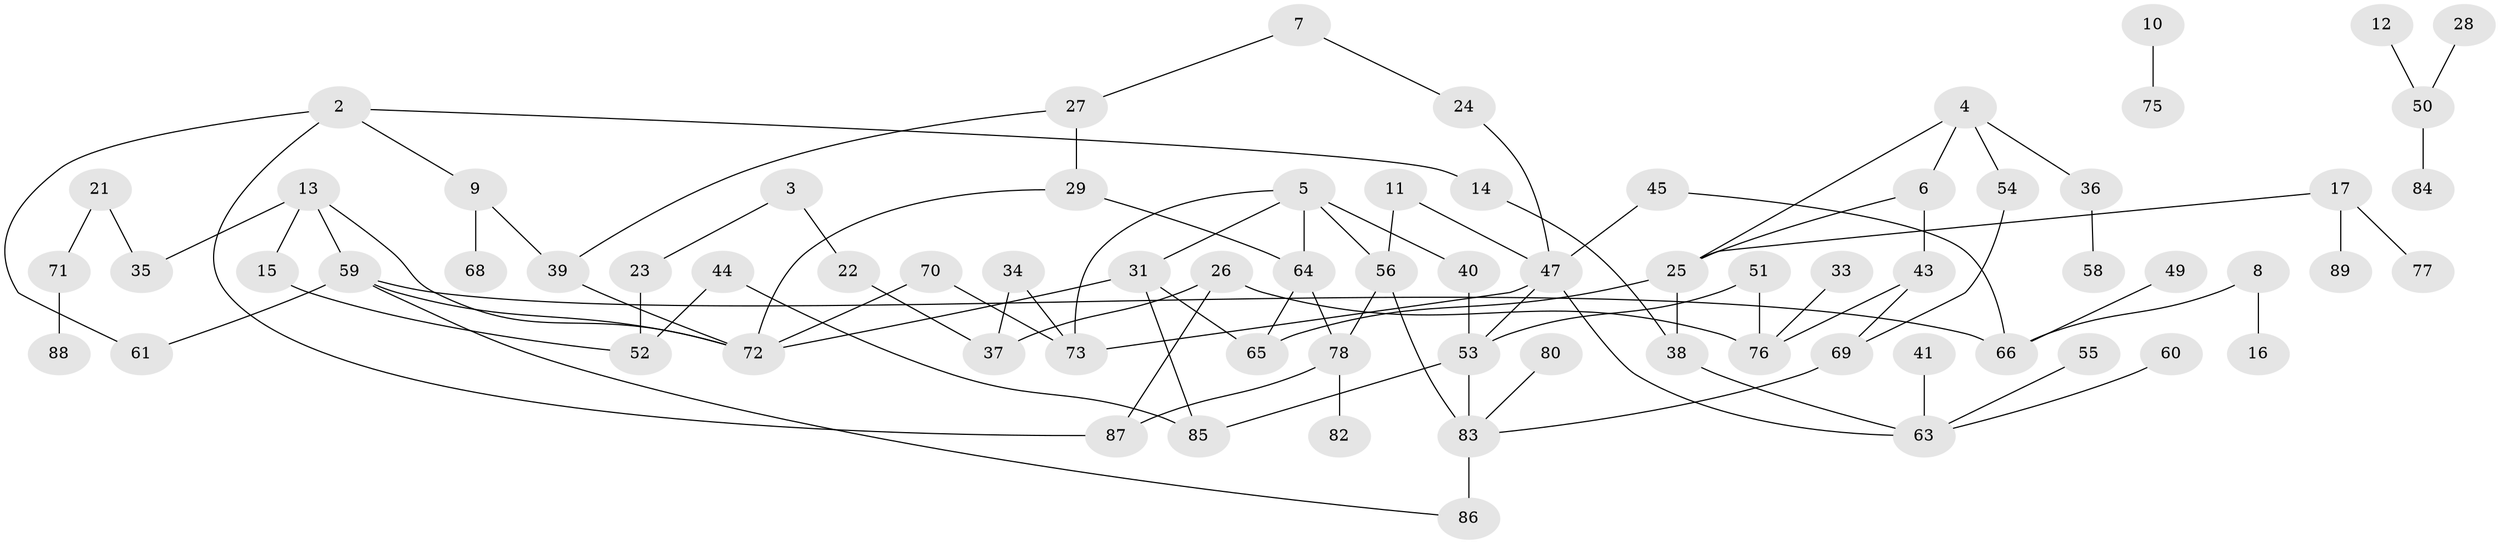 // original degree distribution, {0: 0.11904761904761904, 2: 0.24603174603174602, 5: 0.05555555555555555, 4: 0.07936507936507936, 1: 0.2777777777777778, 3: 0.19047619047619047, 6: 0.031746031746031744}
// Generated by graph-tools (version 1.1) at 2025/35/03/04/25 23:35:50]
// undirected, 74 vertices, 96 edges
graph export_dot {
  node [color=gray90,style=filled];
  2;
  3;
  4;
  5;
  6;
  7;
  8;
  9;
  10;
  11;
  12;
  13;
  14;
  15;
  16;
  17;
  21;
  22;
  23;
  24;
  25;
  26;
  27;
  28;
  29;
  31;
  33;
  34;
  35;
  36;
  37;
  38;
  39;
  40;
  41;
  43;
  44;
  45;
  47;
  49;
  50;
  51;
  52;
  53;
  54;
  55;
  56;
  58;
  59;
  60;
  61;
  63;
  64;
  65;
  66;
  68;
  69;
  70;
  71;
  72;
  73;
  75;
  76;
  77;
  78;
  80;
  82;
  83;
  84;
  85;
  86;
  87;
  88;
  89;
  2 -- 9 [weight=1.0];
  2 -- 14 [weight=1.0];
  2 -- 61 [weight=1.0];
  2 -- 87 [weight=1.0];
  3 -- 22 [weight=1.0];
  3 -- 23 [weight=1.0];
  4 -- 6 [weight=1.0];
  4 -- 25 [weight=1.0];
  4 -- 36 [weight=1.0];
  4 -- 54 [weight=1.0];
  5 -- 31 [weight=1.0];
  5 -- 40 [weight=1.0];
  5 -- 56 [weight=1.0];
  5 -- 64 [weight=1.0];
  5 -- 73 [weight=1.0];
  6 -- 25 [weight=1.0];
  6 -- 43 [weight=1.0];
  7 -- 24 [weight=1.0];
  7 -- 27 [weight=1.0];
  8 -- 16 [weight=1.0];
  8 -- 66 [weight=1.0];
  9 -- 39 [weight=1.0];
  9 -- 68 [weight=1.0];
  10 -- 75 [weight=1.0];
  11 -- 47 [weight=1.0];
  11 -- 56 [weight=1.0];
  12 -- 50 [weight=1.0];
  13 -- 15 [weight=1.0];
  13 -- 35 [weight=1.0];
  13 -- 59 [weight=1.0];
  13 -- 72 [weight=1.0];
  14 -- 38 [weight=1.0];
  15 -- 52 [weight=1.0];
  17 -- 25 [weight=1.0];
  17 -- 77 [weight=1.0];
  17 -- 89 [weight=1.0];
  21 -- 35 [weight=1.0];
  21 -- 71 [weight=1.0];
  22 -- 37 [weight=1.0];
  23 -- 52 [weight=1.0];
  24 -- 47 [weight=1.0];
  25 -- 38 [weight=1.0];
  25 -- 65 [weight=1.0];
  26 -- 37 [weight=1.0];
  26 -- 76 [weight=1.0];
  26 -- 87 [weight=1.0];
  27 -- 29 [weight=1.0];
  27 -- 39 [weight=1.0];
  28 -- 50 [weight=1.0];
  29 -- 64 [weight=1.0];
  29 -- 72 [weight=1.0];
  31 -- 65 [weight=1.0];
  31 -- 72 [weight=1.0];
  31 -- 85 [weight=1.0];
  33 -- 76 [weight=1.0];
  34 -- 37 [weight=1.0];
  34 -- 73 [weight=1.0];
  36 -- 58 [weight=1.0];
  38 -- 63 [weight=1.0];
  39 -- 72 [weight=1.0];
  40 -- 53 [weight=1.0];
  41 -- 63 [weight=1.0];
  43 -- 69 [weight=1.0];
  43 -- 76 [weight=1.0];
  44 -- 52 [weight=1.0];
  44 -- 85 [weight=1.0];
  45 -- 47 [weight=1.0];
  45 -- 66 [weight=1.0];
  47 -- 53 [weight=1.0];
  47 -- 63 [weight=1.0];
  47 -- 73 [weight=1.0];
  49 -- 66 [weight=1.0];
  50 -- 84 [weight=1.0];
  51 -- 53 [weight=1.0];
  51 -- 76 [weight=1.0];
  53 -- 83 [weight=1.0];
  53 -- 85 [weight=1.0];
  54 -- 69 [weight=1.0];
  55 -- 63 [weight=1.0];
  56 -- 78 [weight=1.0];
  56 -- 83 [weight=1.0];
  59 -- 61 [weight=1.0];
  59 -- 66 [weight=1.0];
  59 -- 72 [weight=1.0];
  59 -- 86 [weight=1.0];
  60 -- 63 [weight=1.0];
  64 -- 65 [weight=1.0];
  64 -- 78 [weight=1.0];
  69 -- 83 [weight=1.0];
  70 -- 72 [weight=1.0];
  70 -- 73 [weight=1.0];
  71 -- 88 [weight=1.0];
  78 -- 82 [weight=1.0];
  78 -- 87 [weight=1.0];
  80 -- 83 [weight=1.0];
  83 -- 86 [weight=2.0];
}
